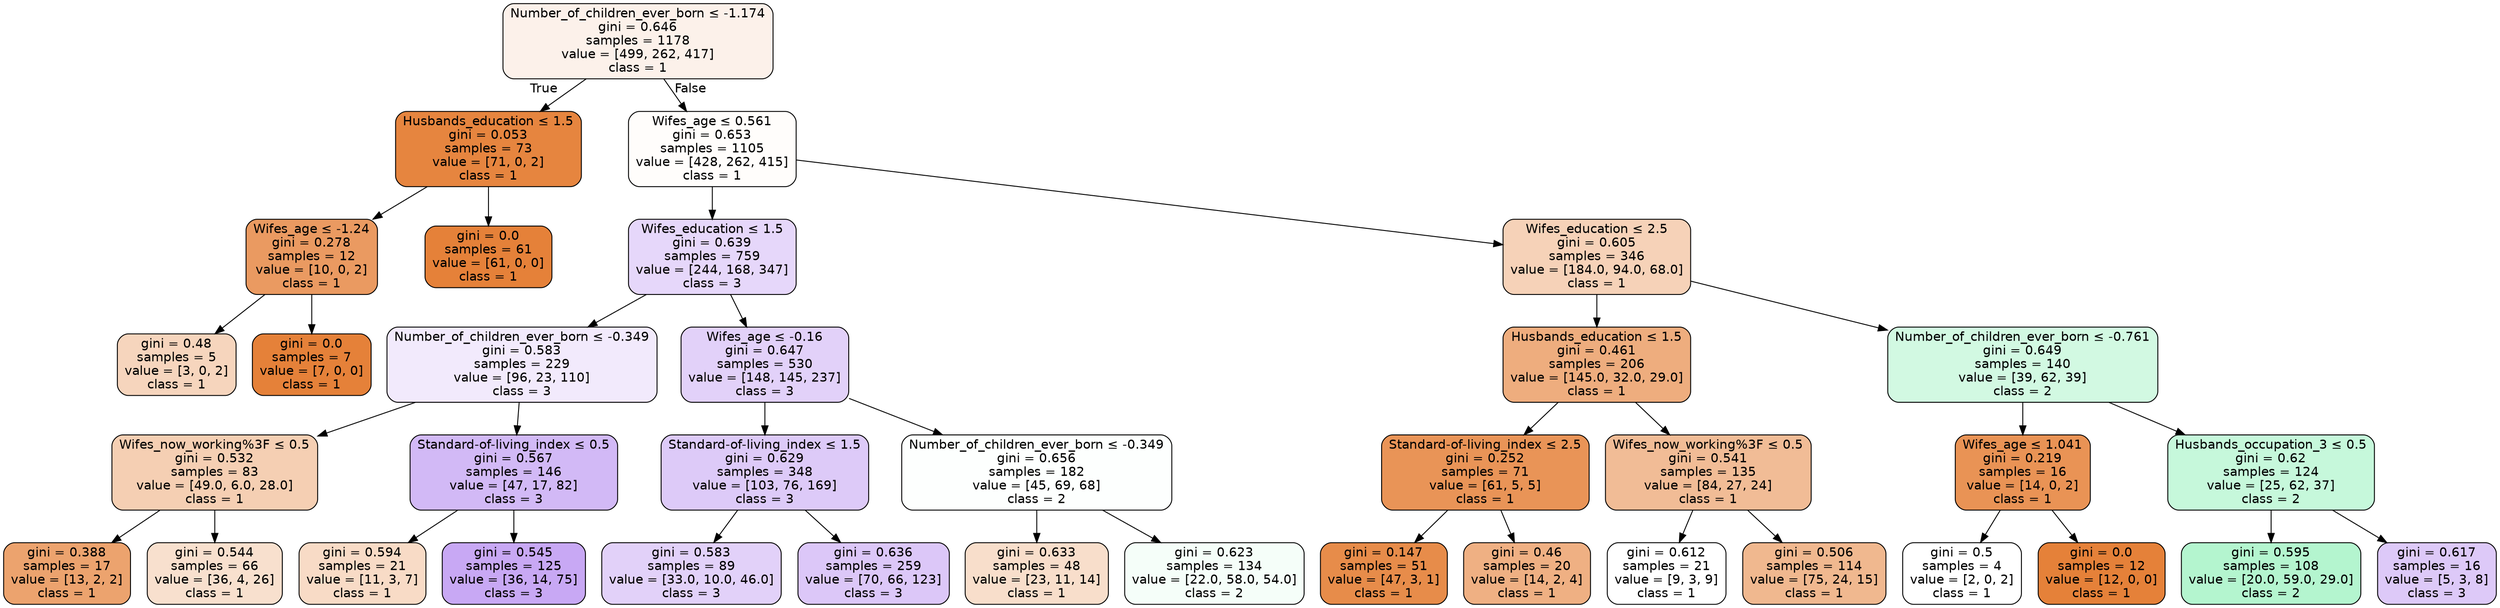 digraph Tree {
node [shape=box, style="filled, rounded", color="black", fontname="helvetica"] ;
edge [fontname="helvetica"] ;
0 [label=<Number_of_children_ever_born &le; -1.174<br/>gini = 0.646<br/>samples = 1178<br/>value = [499, 262, 417]<br/>class = 1>, fillcolor="#fcf1ea"] ;
1 [label=<Husbands_education &le; 1.5<br/>gini = 0.053<br/>samples = 73<br/>value = [71, 0, 2]<br/>class = 1>, fillcolor="#e6853f"] ;
0 -> 1 [labeldistance=2.5, labelangle=45, headlabel="True"] ;
2 [label=<Wifes_age &le; -1.24<br/>gini = 0.278<br/>samples = 12<br/>value = [10, 0, 2]<br/>class = 1>, fillcolor="#ea9a61"] ;
1 -> 2 ;
3 [label=<gini = 0.48<br/>samples = 5<br/>value = [3, 0, 2]<br/>class = 1>, fillcolor="#f6d5bd"] ;
2 -> 3 ;
4 [label=<gini = 0.0<br/>samples = 7<br/>value = [7, 0, 0]<br/>class = 1>, fillcolor="#e58139"] ;
2 -> 4 ;
5 [label=<gini = 0.0<br/>samples = 61<br/>value = [61, 0, 0]<br/>class = 1>, fillcolor="#e58139"] ;
1 -> 5 ;
6 [label=<Wifes_age &le; 0.561<br/>gini = 0.653<br/>samples = 1105<br/>value = [428, 262, 415]<br/>class = 1>, fillcolor="#fffdfb"] ;
0 -> 6 [labeldistance=2.5, labelangle=-45, headlabel="False"] ;
7 [label=<Wifes_education &le; 1.5<br/>gini = 0.639<br/>samples = 759<br/>value = [244, 168, 347]<br/>class = 3>, fillcolor="#e6d7fa"] ;
6 -> 7 ;
8 [label=<Number_of_children_ever_born &le; -0.349<br/>gini = 0.583<br/>samples = 229<br/>value = [96, 23, 110]<br/>class = 3>, fillcolor="#f2eafc"] ;
7 -> 8 ;
9 [label=<Wifes_now_working%3F &le; 0.5<br/>gini = 0.532<br/>samples = 83<br/>value = [49.0, 6.0, 28.0]<br/>class = 1>, fillcolor="#f5cfb3"] ;
8 -> 9 ;
10 [label=<gini = 0.388<br/>samples = 17<br/>value = [13, 2, 2]<br/>class = 1>, fillcolor="#eca36e"] ;
9 -> 10 ;
11 [label=<gini = 0.544<br/>samples = 66<br/>value = [36, 4, 26]<br/>class = 1>, fillcolor="#f8e0ce"] ;
9 -> 11 ;
12 [label=<Standard-of-living_index &le; 0.5<br/>gini = 0.567<br/>samples = 146<br/>value = [47, 17, 82]<br/>class = 3>, fillcolor="#d2b9f6"] ;
8 -> 12 ;
13 [label=<gini = 0.594<br/>samples = 21<br/>value = [11, 3, 7]<br/>class = 1>, fillcolor="#f8dbc6"] ;
12 -> 13 ;
14 [label=<gini = 0.545<br/>samples = 125<br/>value = [36, 14, 75]<br/>class = 3>, fillcolor="#c8a8f4"] ;
12 -> 14 ;
15 [label=<Wifes_age &le; -0.16<br/>gini = 0.647<br/>samples = 530<br/>value = [148, 145, 237]<br/>class = 3>, fillcolor="#e2d1f9"] ;
7 -> 15 ;
16 [label=<Standard-of-living_index &le; 1.5<br/>gini = 0.629<br/>samples = 348<br/>value = [103, 76, 169]<br/>class = 3>, fillcolor="#ddcaf8"] ;
15 -> 16 ;
17 [label=<gini = 0.583<br/>samples = 89<br/>value = [33.0, 10.0, 46.0]<br/>class = 3>, fillcolor="#e2d1f9"] ;
16 -> 17 ;
18 [label=<gini = 0.636<br/>samples = 259<br/>value = [70, 66, 123]<br/>class = 3>, fillcolor="#dcc7f8"] ;
16 -> 18 ;
19 [label=<Number_of_children_ever_born &le; -0.349<br/>gini = 0.656<br/>samples = 182<br/>value = [45, 69, 68]<br/>class = 2>, fillcolor="#fdfffe"] ;
15 -> 19 ;
20 [label=<gini = 0.633<br/>samples = 48<br/>value = [23, 11, 14]<br/>class = 1>, fillcolor="#f8decb"] ;
19 -> 20 ;
21 [label=<gini = 0.623<br/>samples = 134<br/>value = [22.0, 58.0, 54.0]<br/>class = 2>, fillcolor="#f5fef9"] ;
19 -> 21 ;
22 [label=<Wifes_education &le; 2.5<br/>gini = 0.605<br/>samples = 346<br/>value = [184.0, 94.0, 68.0]<br/>class = 1>, fillcolor="#f6d2b8"] ;
6 -> 22 ;
23 [label=<Husbands_education &le; 1.5<br/>gini = 0.461<br/>samples = 206<br/>value = [145.0, 32.0, 29.0]<br/>class = 1>, fillcolor="#eead7e"] ;
22 -> 23 ;
24 [label=<Standard-of-living_index &le; 2.5<br/>gini = 0.252<br/>samples = 71<br/>value = [61, 5, 5]<br/>class = 1>, fillcolor="#e99457"] ;
23 -> 24 ;
25 [label=<gini = 0.147<br/>samples = 51<br/>value = [47, 3, 1]<br/>class = 1>, fillcolor="#e78c4a"] ;
24 -> 25 ;
26 [label=<gini = 0.46<br/>samples = 20<br/>value = [14, 2, 4]<br/>class = 1>, fillcolor="#efb083"] ;
24 -> 26 ;
27 [label=<Wifes_now_working%3F &le; 0.5<br/>gini = 0.541<br/>samples = 135<br/>value = [84, 27, 24]<br/>class = 1>, fillcolor="#f1bc96"] ;
23 -> 27 ;
28 [label=<gini = 0.612<br/>samples = 21<br/>value = [9, 3, 9]<br/>class = 1>, fillcolor="#ffffff"] ;
27 -> 28 ;
29 [label=<gini = 0.506<br/>samples = 114<br/>value = [75, 24, 15]<br/>class = 1>, fillcolor="#f0b88f"] ;
27 -> 29 ;
30 [label=<Number_of_children_ever_born &le; -0.761<br/>gini = 0.649<br/>samples = 140<br/>value = [39, 62, 39]<br/>class = 2>, fillcolor="#d2f9e2"] ;
22 -> 30 ;
31 [label=<Wifes_age &le; 1.041<br/>gini = 0.219<br/>samples = 16<br/>value = [14, 0, 2]<br/>class = 1>, fillcolor="#e99355"] ;
30 -> 31 ;
32 [label=<gini = 0.5<br/>samples = 4<br/>value = [2, 0, 2]<br/>class = 1>, fillcolor="#ffffff"] ;
31 -> 32 ;
33 [label=<gini = 0.0<br/>samples = 12<br/>value = [12, 0, 0]<br/>class = 1>, fillcolor="#e58139"] ;
31 -> 33 ;
34 [label=<Husbands_occupation_3 &le; 0.5<br/>gini = 0.62<br/>samples = 124<br/>value = [25, 62, 37]<br/>class = 2>, fillcolor="#c6f8db"] ;
30 -> 34 ;
35 [label=<gini = 0.595<br/>samples = 108<br/>value = [20.0, 59.0, 29.0]<br/>class = 2>, fillcolor="#b4f5cf"] ;
34 -> 35 ;
36 [label=<gini = 0.617<br/>samples = 16<br/>value = [5, 3, 8]<br/>class = 3>, fillcolor="#ddc9f8"] ;
34 -> 36 ;
}